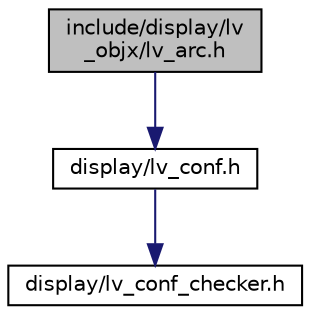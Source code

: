 digraph "include/display/lv_objx/lv_arc.h"
{
 // LATEX_PDF_SIZE
  edge [fontname="Helvetica",fontsize="10",labelfontname="Helvetica",labelfontsize="10"];
  node [fontname="Helvetica",fontsize="10",shape=record];
  Node1 [label="include/display/lv\l_objx/lv_arc.h",height=0.2,width=0.4,color="black", fillcolor="grey75", style="filled", fontcolor="black",tooltip=" "];
  Node1 -> Node2 [color="midnightblue",fontsize="10",style="solid"];
  Node2 [label="display/lv_conf.h",height=0.2,width=0.4,color="black", fillcolor="white", style="filled",URL="$lv__conf_8h.html",tooltip=" "];
  Node2 -> Node3 [color="midnightblue",fontsize="10",style="solid"];
  Node3 [label="display/lv_conf_checker.h",height=0.2,width=0.4,color="black", fillcolor="white", style="filled",URL="$lv__conf__checker_8h.html",tooltip=" "];
}
